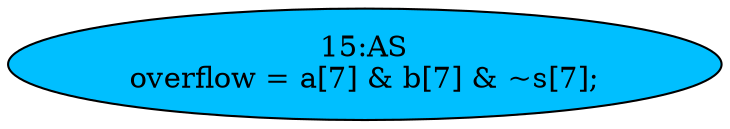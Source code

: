 strict digraph "" {
	node [label="\N"];
	"15:AS"	[ast="<pyverilog.vparser.ast.Assign object at 0x7f98accd1850>",
		def_var="['overflow']",
		fillcolor=deepskyblue,
		label="15:AS
overflow = a[7] & b[7] & ~s[7];",
		statements="[]",
		style=filled,
		typ=Assign,
		use_var="['a', 'b', 's']"];
}
